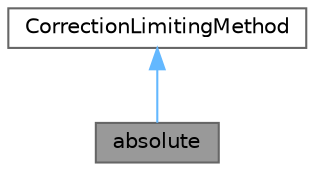 digraph "absolute"
{
 // LATEX_PDF_SIZE
  bgcolor="transparent";
  edge [fontname=Helvetica,fontsize=10,labelfontname=Helvetica,labelfontsize=10];
  node [fontname=Helvetica,fontsize=10,shape=box,height=0.2,width=0.4];
  Node1 [id="Node000001",label="absolute",height=0.2,width=0.4,color="gray40", fillcolor="grey60", style="filled", fontcolor="black",tooltip="Correction limiting method based on the absolute particle velocity."];
  Node2 -> Node1 [id="edge1_Node000001_Node000002",dir="back",color="steelblue1",style="solid",tooltip=" "];
  Node2 [id="Node000002",label="CorrectionLimitingMethod",height=0.2,width=0.4,color="gray40", fillcolor="white", style="filled",URL="$classFoam_1_1CorrectionLimitingMethod.html",tooltip="Base class for correction limiting methods."];
}
